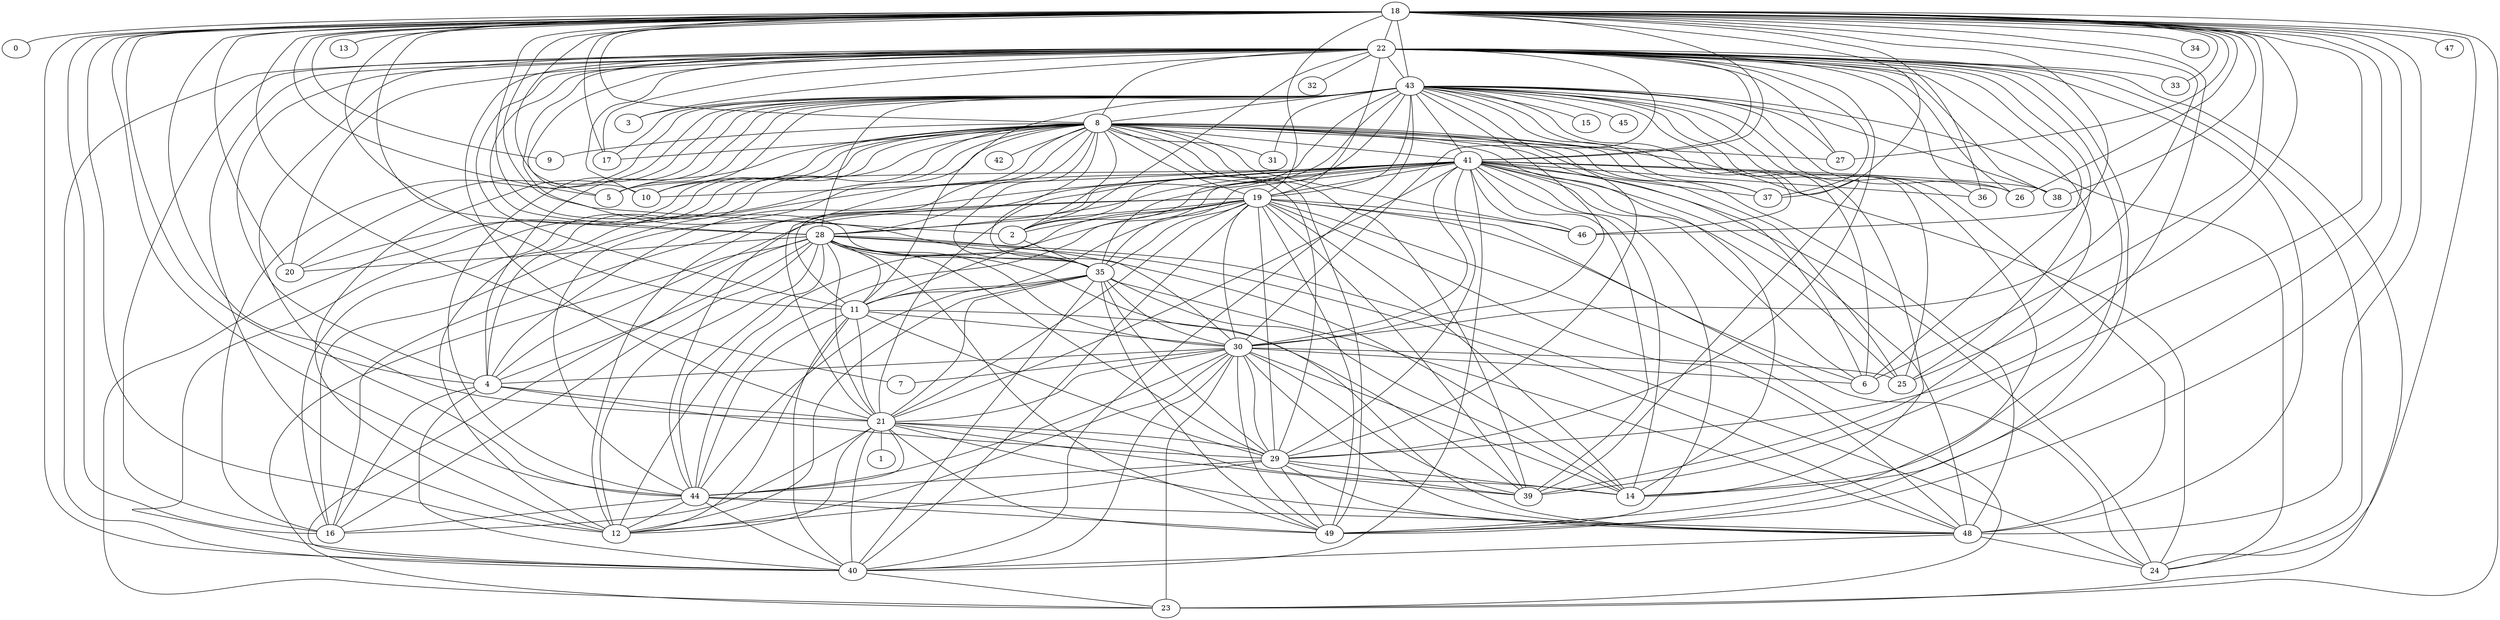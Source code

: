 graph G {
0;
1;
2;
3;
4;
5;
6;
7;
8;
9;
10;
11;
12;
13;
14;
15;
16;
17;
18;
19;
20;
21;
22;
23;
24;
25;
26;
27;
28;
29;
30;
31;
32;
33;
34;
35;
36;
37;
38;
39;
40;
41;
42;
43;
44;
45;
46;
47;
48;
49;
2--35 ;
3--22 ;
4--40 ;
4--21 ;
4--16 ;
8--41 ;
8--19 ;
8--28 ;
8--30 ;
8--21 ;
8--29 ;
8--35 ;
8--44 ;
8--11 ;
8--40 ;
8--48 ;
8--12 ;
8--4 ;
8--49 ;
8--14 ;
8--10 ;
8--39 ;
8--27 ;
8--2 ;
8--6 ;
8--16 ;
8--17 ;
8--24 ;
8--23 ;
8--20 ;
8--37 ;
8--46 ;
8--25 ;
8--31 ;
8--42 ;
8--9 ;
8--5 ;
11--48 ;
11--12 ;
11--30 ;
14--21 ;
18--22 ;
18--43 ;
18--8 ;
18--41 ;
18--19 ;
18--28 ;
18--30 ;
18--21 ;
18--29 ;
18--35 ;
18--44 ;
18--11 ;
18--48 ;
18--40 ;
18--12 ;
18--4 ;
18--49 ;
18--14 ;
18--13 ;
18--33 ;
18--24 ;
18--10 ;
18--23 ;
18--6 ;
18--26 ;
18--9 ;
18--46 ;
18--37 ;
18--20 ;
18--34 ;
18--36 ;
18--17 ;
18--25 ;
18--2 ;
18--38 ;
18--39 ;
18--0 ;
18--47 ;
18--27 ;
18--7 ;
18--16 ;
18--5 ;
19--28 ;
19--30 ;
19--21 ;
19--29 ;
19--35 ;
19--44 ;
19--24 ;
19--40 ;
19--48 ;
19--11 ;
19--4 ;
19--49 ;
19--14 ;
19--6 ;
19--39 ;
19--16 ;
19--2 ;
19--23 ;
19--12 ;
19--46 ;
21--29 ;
21--35 ;
21--44 ;
21--39 ;
21--12 ;
21--40 ;
21--11 ;
21--49 ;
21--48 ;
21--16 ;
21--1 ;
22--43 ;
22--8 ;
22--41 ;
22--19 ;
22--28 ;
22--30 ;
22--21 ;
22--29 ;
22--35 ;
22--44 ;
22--11 ;
22--40 ;
22--48 ;
22--12 ;
22--4 ;
22--49 ;
22--27 ;
22--16 ;
22--39 ;
22--20 ;
22--36 ;
22--23 ;
22--17 ;
22--2 ;
22--38 ;
22--6 ;
22--10 ;
22--25 ;
22--5 ;
22--26 ;
22--37 ;
22--24 ;
22--14 ;
22--32 ;
22--33 ;
28--30 ;
28--21 ;
28--29 ;
28--35 ;
28--44 ;
28--11 ;
28--48 ;
28--40 ;
28--20 ;
28--4 ;
28--49 ;
28--14 ;
28--16 ;
28--39 ;
28--24 ;
28--12 ;
28--23 ;
29--35 ;
29--44 ;
29--4 ;
29--39 ;
29--48 ;
29--12 ;
29--49 ;
29--11 ;
29--14 ;
30--21 ;
30--29 ;
30--35 ;
30--44 ;
30--6 ;
30--40 ;
30--48 ;
30--12 ;
30--4 ;
30--49 ;
30--25 ;
30--14 ;
30--7 ;
30--39 ;
30--23 ;
35--44 ;
35--12 ;
35--11 ;
35--40 ;
35--49 ;
35--14 ;
35--48 ;
40--11 ;
40--23 ;
41--19 ;
41--28 ;
41--30 ;
41--21 ;
41--29 ;
41--35 ;
41--44 ;
41--11 ;
41--48 ;
41--40 ;
41--12 ;
41--4 ;
41--49 ;
41--14 ;
41--25 ;
41--39 ;
41--38 ;
41--10 ;
41--26 ;
41--6 ;
41--36 ;
41--16 ;
41--2 ;
41--37 ;
41--24 ;
41--46 ;
41--5 ;
43--8 ;
43--41 ;
43--19 ;
43--28 ;
43--30 ;
43--21 ;
43--29 ;
43--35 ;
43--44 ;
43--11 ;
43--48 ;
43--40 ;
43--38 ;
43--4 ;
43--49 ;
43--14 ;
43--16 ;
43--39 ;
43--24 ;
43--31 ;
43--2 ;
43--6 ;
43--25 ;
43--5 ;
43--10 ;
43--20 ;
43--12 ;
43--27 ;
43--3 ;
43--46 ;
43--26 ;
43--37 ;
43--15 ;
43--17 ;
43--45 ;
44--11 ;
44--40 ;
44--48 ;
44--16 ;
44--49 ;
44--12 ;
48--40 ;
48--24 ;
}
